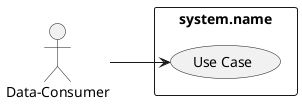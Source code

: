 @startuml

left to right direction

:Data-Consumer: as Actor

rectangle "system.name" {
    (Use Case) as U1
}

Actor --> U1

@enduml
